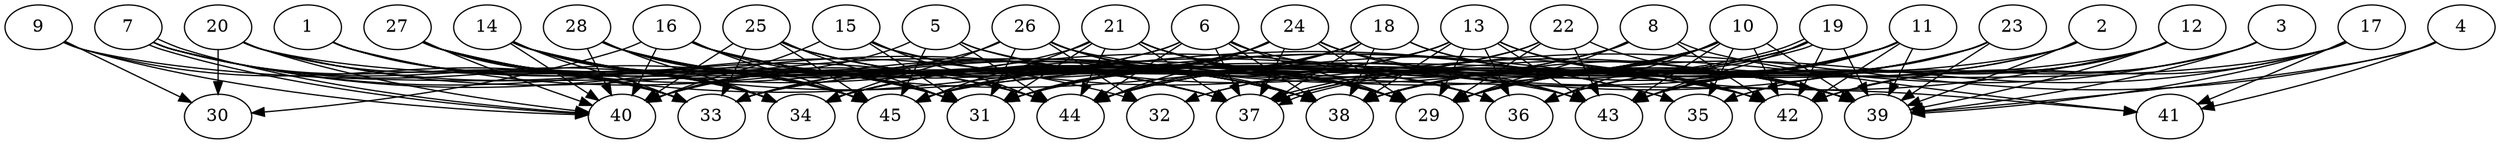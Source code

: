// DAG automatically generated by daggen at Tue Aug  6 16:31:44 2019
// ./daggen --dot -n 45 --ccr 0.4 --fat 0.8 --regular 0.5 --density 0.6 --mindata 5242880 --maxdata 52428800 
digraph G {
  1 [size="115340800", alpha="0.12", expect_size="46136320"] 
  1 -> 31 [size ="46136320"]
  1 -> 33 [size ="46136320"]
  1 -> 34 [size ="46136320"]
  1 -> 38 [size ="46136320"]
  1 -> 45 [size ="46136320"]
  2 [size="79782400", alpha="0.13", expect_size="31912960"] 
  2 -> 29 [size ="31912960"]
  2 -> 33 [size ="31912960"]
  2 -> 39 [size ="31912960"]
  2 -> 43 [size ="31912960"]
  3 [size="83271680", alpha="0.06", expect_size="33308672"] 
  3 -> 35 [size ="33308672"]
  3 -> 38 [size ="33308672"]
  3 -> 39 [size ="33308672"]
  3 -> 42 [size ="33308672"]
  4 [size="15459840", alpha="0.14", expect_size="6183936"] 
  4 -> 37 [size ="6183936"]
  4 -> 39 [size ="6183936"]
  4 -> 41 [size ="6183936"]
  5 [size="53987840", alpha="0.18", expect_size="21595136"] 
  5 -> 29 [size ="21595136"]
  5 -> 39 [size ="21595136"]
  5 -> 40 [size ="21595136"]
  5 -> 44 [size ="21595136"]
  5 -> 45 [size ="21595136"]
  6 [size="20241920", alpha="0.05", expect_size="8096768"] 
  6 -> 29 [size ="8096768"]
  6 -> 33 [size ="8096768"]
  6 -> 37 [size ="8096768"]
  6 -> 38 [size ="8096768"]
  6 -> 39 [size ="8096768"]
  6 -> 40 [size ="8096768"]
  6 -> 44 [size ="8096768"]
  7 [size="126182400", alpha="0.17", expect_size="50472960"] 
  7 -> 32 [size ="50472960"]
  7 -> 33 [size ="50472960"]
  7 -> 34 [size ="50472960"]
  7 -> 37 [size ="50472960"]
  7 -> 40 [size ="50472960"]
  7 -> 40 [size ="50472960"]
  7 -> 45 [size ="50472960"]
  8 [size="45301760", alpha="0.01", expect_size="18120704"] 
  8 -> 29 [size ="18120704"]
  8 -> 33 [size ="18120704"]
  8 -> 41 [size ="18120704"]
  8 -> 42 [size ="18120704"]
  8 -> 45 [size ="18120704"]
  9 [size="31016960", alpha="0.03", expect_size="12406784"] 
  9 -> 30 [size ="12406784"]
  9 -> 33 [size ="12406784"]
  9 -> 40 [size ="12406784"]
  9 -> 42 [size ="12406784"]
  10 [size="100024320", alpha="0.20", expect_size="40009728"] 
  10 -> 29 [size ="40009728"]
  10 -> 31 [size ="40009728"]
  10 -> 32 [size ="40009728"]
  10 -> 33 [size ="40009728"]
  10 -> 35 [size ="40009728"]
  10 -> 36 [size ="40009728"]
  10 -> 38 [size ="40009728"]
  10 -> 39 [size ="40009728"]
  10 -> 42 [size ="40009728"]
  10 -> 43 [size ="40009728"]
  10 -> 44 [size ="40009728"]
  11 [size="52106240", alpha="0.18", expect_size="20842496"] 
  11 -> 36 [size ="20842496"]
  11 -> 37 [size ="20842496"]
  11 -> 38 [size ="20842496"]
  11 -> 39 [size ="20842496"]
  11 -> 42 [size ="20842496"]
  11 -> 43 [size ="20842496"]
  11 -> 44 [size ="20842496"]
  11 -> 45 [size ="20842496"]
  12 [size="124382720", alpha="0.11", expect_size="49753088"] 
  12 -> 31 [size ="49753088"]
  12 -> 33 [size ="49753088"]
  12 -> 35 [size ="49753088"]
  12 -> 39 [size ="49753088"]
  12 -> 42 [size ="49753088"]
  12 -> 43 [size ="49753088"]
  13 [size="83107840", alpha="0.01", expect_size="33243136"] 
  13 -> 29 [size ="33243136"]
  13 -> 31 [size ="33243136"]
  13 -> 34 [size ="33243136"]
  13 -> 36 [size ="33243136"]
  13 -> 38 [size ="33243136"]
  13 -> 39 [size ="33243136"]
  13 -> 42 [size ="33243136"]
  13 -> 43 [size ="33243136"]
  13 -> 45 [size ="33243136"]
  14 [size="116574720", alpha="0.17", expect_size="46629888"] 
  14 -> 29 [size ="46629888"]
  14 -> 31 [size ="46629888"]
  14 -> 33 [size ="46629888"]
  14 -> 34 [size ="46629888"]
  14 -> 35 [size ="46629888"]
  14 -> 40 [size ="46629888"]
  14 -> 44 [size ="46629888"]
  14 -> 45 [size ="46629888"]
  15 [size="82977280", alpha="0.04", expect_size="33190912"] 
  15 -> 31 [size ="33190912"]
  15 -> 38 [size ="33190912"]
  15 -> 39 [size ="33190912"]
  15 -> 40 [size ="33190912"]
  15 -> 44 [size ="33190912"]
  16 [size="71723520", alpha="0.04", expect_size="28689408"] 
  16 -> 29 [size ="28689408"]
  16 -> 30 [size ="28689408"]
  16 -> 31 [size ="28689408"]
  16 -> 37 [size ="28689408"]
  16 -> 38 [size ="28689408"]
  16 -> 40 [size ="28689408"]
  16 -> 42 [size ="28689408"]
  16 -> 45 [size ="28689408"]
  17 [size="100413440", alpha="0.09", expect_size="40165376"] 
  17 -> 29 [size ="40165376"]
  17 -> 39 [size ="40165376"]
  17 -> 41 [size ="40165376"]
  17 -> 42 [size ="40165376"]
  17 -> 45 [size ="40165376"]
  18 [size="81131520", alpha="0.09", expect_size="32452608"] 
  18 -> 31 [size ="32452608"]
  18 -> 34 [size ="32452608"]
  18 -> 37 [size ="32452608"]
  18 -> 38 [size ="32452608"]
  18 -> 39 [size ="32452608"]
  18 -> 42 [size ="32452608"]
  18 -> 44 [size ="32452608"]
  19 [size="84236800", alpha="0.15", expect_size="33694720"] 
  19 -> 32 [size ="33694720"]
  19 -> 37 [size ="33694720"]
  19 -> 37 [size ="33694720"]
  19 -> 38 [size ="33694720"]
  19 -> 39 [size ="33694720"]
  19 -> 42 [size ="33694720"]
  19 -> 43 [size ="33694720"]
  19 -> 44 [size ="33694720"]
  20 [size="102136320", alpha="0.17", expect_size="40854528"] 
  20 -> 30 [size ="40854528"]
  20 -> 33 [size ="40854528"]
  20 -> 37 [size ="40854528"]
  20 -> 40 [size ="40854528"]
  20 -> 43 [size ="40854528"]
  20 -> 44 [size ="40854528"]
  21 [size="100718080", alpha="0.15", expect_size="40287232"] 
  21 -> 29 [size ="40287232"]
  21 -> 31 [size ="40287232"]
  21 -> 36 [size ="40287232"]
  21 -> 37 [size ="40287232"]
  21 -> 40 [size ="40287232"]
  21 -> 43 [size ="40287232"]
  21 -> 44 [size ="40287232"]
  21 -> 45 [size ="40287232"]
  22 [size="86000640", alpha="0.05", expect_size="34400256"] 
  22 -> 29 [size ="34400256"]
  22 -> 34 [size ="34400256"]
  22 -> 39 [size ="34400256"]
  22 -> 43 [size ="34400256"]
  22 -> 44 [size ="34400256"]
  23 [size="34636800", alpha="0.07", expect_size="13854720"] 
  23 -> 29 [size ="13854720"]
  23 -> 34 [size ="13854720"]
  23 -> 36 [size ="13854720"]
  23 -> 38 [size ="13854720"]
  23 -> 39 [size ="13854720"]
  23 -> 43 [size ="13854720"]
  24 [size="42327040", alpha="0.09", expect_size="16930816"] 
  24 -> 29 [size ="16930816"]
  24 -> 31 [size ="16930816"]
  24 -> 33 [size ="16930816"]
  24 -> 37 [size ="16930816"]
  24 -> 39 [size ="16930816"]
  24 -> 43 [size ="16930816"]
  24 -> 44 [size ="16930816"]
  24 -> 45 [size ="16930816"]
  25 [size="26114560", alpha="0.18", expect_size="10445824"] 
  25 -> 29 [size ="10445824"]
  25 -> 31 [size ="10445824"]
  25 -> 33 [size ="10445824"]
  25 -> 36 [size ="10445824"]
  25 -> 38 [size ="10445824"]
  25 -> 40 [size ="10445824"]
  25 -> 45 [size ="10445824"]
  26 [size="48744960", alpha="0.09", expect_size="19497984"] 
  26 -> 29 [size ="19497984"]
  26 -> 31 [size ="19497984"]
  26 -> 32 [size ="19497984"]
  26 -> 34 [size ="19497984"]
  26 -> 38 [size ="19497984"]
  26 -> 40 [size ="19497984"]
  26 -> 41 [size ="19497984"]
  27 [size="69872640", alpha="0.18", expect_size="27949056"] 
  27 -> 31 [size ="27949056"]
  27 -> 33 [size ="27949056"]
  27 -> 34 [size ="27949056"]
  27 -> 35 [size ="27949056"]
  27 -> 38 [size ="27949056"]
  27 -> 40 [size ="27949056"]
  27 -> 44 [size ="27949056"]
  27 -> 45 [size ="27949056"]
  28 [size="120043520", alpha="0.13", expect_size="48017408"] 
  28 -> 31 [size ="48017408"]
  28 -> 34 [size ="48017408"]
  28 -> 37 [size ="48017408"]
  28 -> 38 [size ="48017408"]
  28 -> 40 [size ="48017408"]
  28 -> 44 [size ="48017408"]
  28 -> 45 [size ="48017408"]
  29 [size="55354880", alpha="0.11", expect_size="22141952"] 
  30 [size="28702720", alpha="0.04", expect_size="11481088"] 
  31 [size="127567360", alpha="0.03", expect_size="51026944"] 
  32 [size="100293120", alpha="0.02", expect_size="40117248"] 
  33 [size="13552640", alpha="0.12", expect_size="5421056"] 
  34 [size="55477760", alpha="0.19", expect_size="22191104"] 
  35 [size="110458880", alpha="0.19", expect_size="44183552"] 
  36 [size="101411840", alpha="0.08", expect_size="40564736"] 
  37 [size="35476480", alpha="0.13", expect_size="14190592"] 
  38 [size="25722880", alpha="0.08", expect_size="10289152"] 
  39 [size="104353280", alpha="0.16", expect_size="41741312"] 
  40 [size="53342720", alpha="0.19", expect_size="21337088"] 
  41 [size="77580800", alpha="0.17", expect_size="31032320"] 
  42 [size="98099200", alpha="0.07", expect_size="39239680"] 
  43 [size="108211200", alpha="0.01", expect_size="43284480"] 
  44 [size="59952640", alpha="0.20", expect_size="23981056"] 
  45 [size="56796160", alpha="0.00", expect_size="22718464"] 
}
